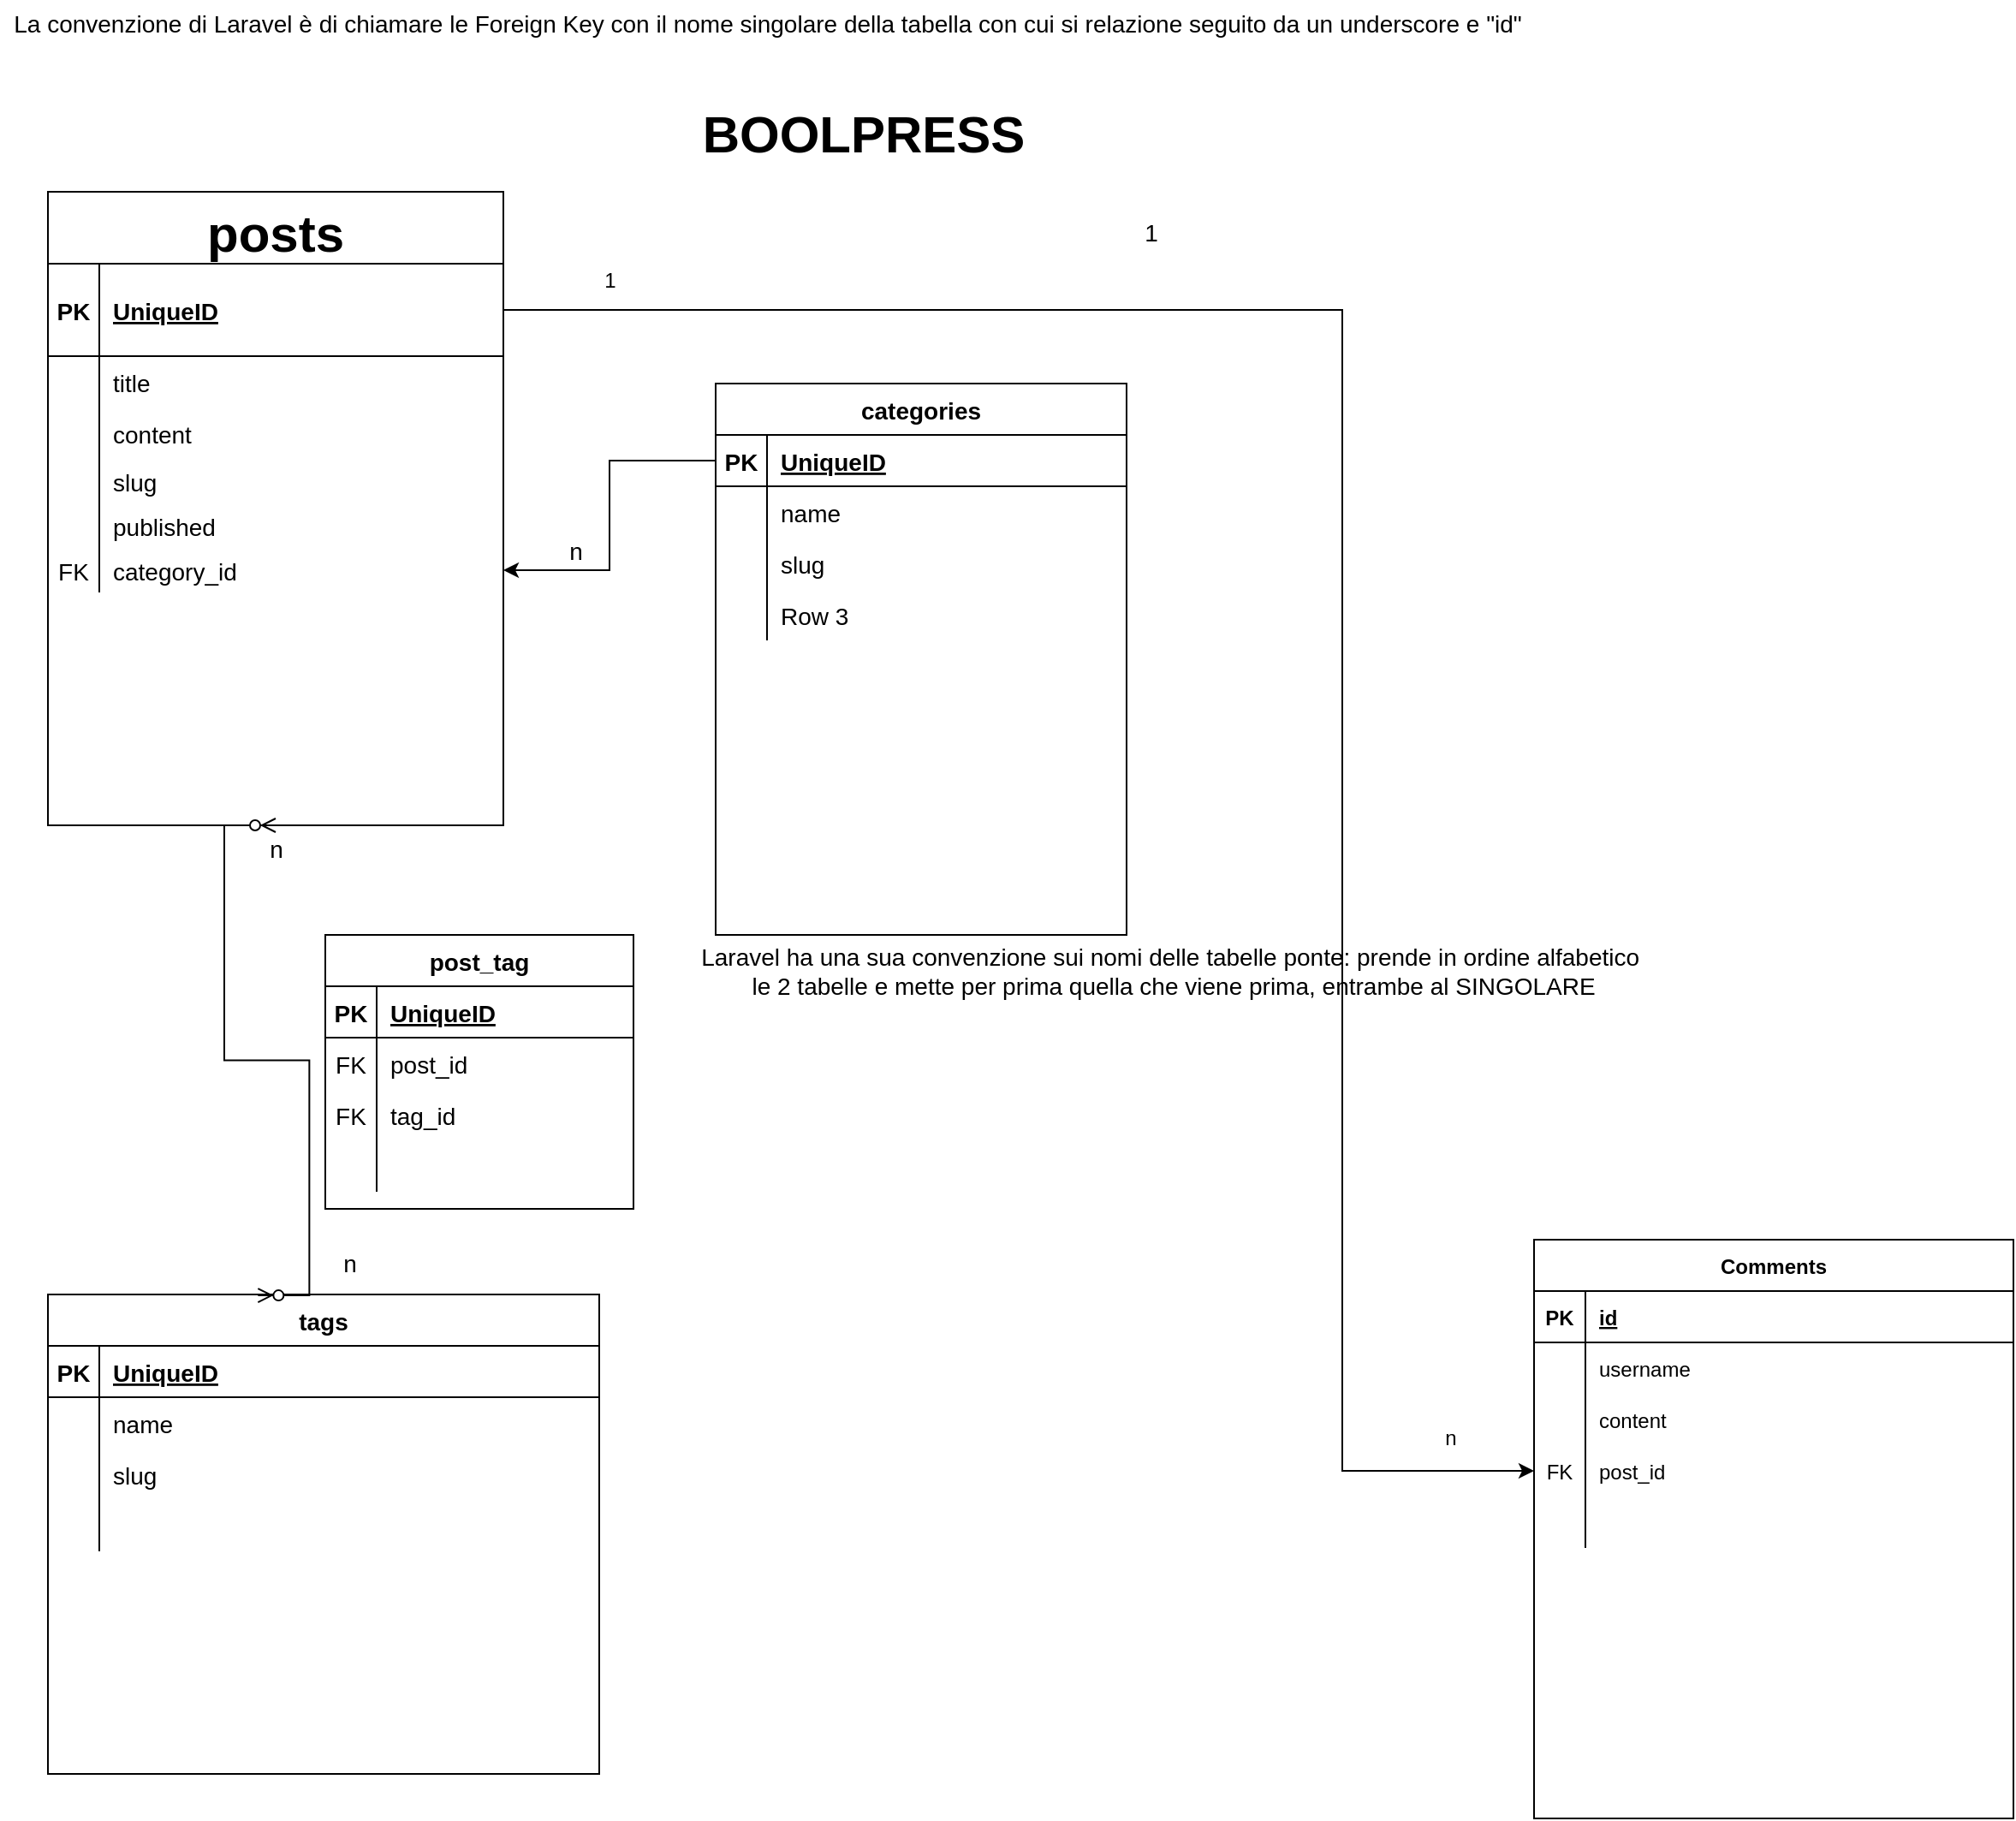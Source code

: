 <mxfile version="20.0.3" type="device"><diagram id="yJvr-P-7nFX6P37Ki4ov" name="Page-1"><mxGraphModel dx="1438" dy="921" grid="1" gridSize="14" guides="1" tooltips="1" connect="1" arrows="1" fold="1" page="0" pageScale="1" pageWidth="827" pageHeight="1169" math="0" shadow="0"><root><mxCell id="0"/><mxCell id="1" parent="0"/><mxCell id="KX_CqCpUlFL-3AsyCIn6-1" value="&lt;b&gt;&lt;font style=&quot;font-size: 30px;&quot;&gt;BOOLPRESS&lt;/font&gt;&lt;/b&gt;" style="text;html=1;align=center;verticalAlign=middle;resizable=0;points=[];autosize=1;strokeColor=none;fillColor=none;" parent="1" vertex="1"><mxGeometry x="320" y="35" width="200" height="30" as="geometry"/></mxCell><mxCell id="KX_CqCpUlFL-3AsyCIn6-15" value="posts" style="shape=table;startSize=42;container=1;collapsible=1;childLayout=tableLayout;fixedRows=1;rowLines=0;fontStyle=1;align=center;resizeLast=1;fontSize=30;" parent="1" vertex="1"><mxGeometry x="-56" y="84" width="266" height="370" as="geometry"/></mxCell><mxCell id="KX_CqCpUlFL-3AsyCIn6-16" value="" style="shape=tableRow;horizontal=0;startSize=0;swimlaneHead=0;swimlaneBody=0;fillColor=none;collapsible=0;dropTarget=0;points=[[0,0.5],[1,0.5]];portConstraint=eastwest;top=0;left=0;right=0;bottom=1;fontSize=30;" parent="KX_CqCpUlFL-3AsyCIn6-15" vertex="1"><mxGeometry y="42" width="266" height="54" as="geometry"/></mxCell><mxCell id="KX_CqCpUlFL-3AsyCIn6-17" value="PK" style="shape=partialRectangle;connectable=0;fillColor=none;top=0;left=0;bottom=0;right=0;fontStyle=1;overflow=hidden;fontSize=14;" parent="KX_CqCpUlFL-3AsyCIn6-16" vertex="1"><mxGeometry width="30" height="54" as="geometry"><mxRectangle width="30" height="54" as="alternateBounds"/></mxGeometry></mxCell><mxCell id="KX_CqCpUlFL-3AsyCIn6-18" value="UniqueID" style="shape=partialRectangle;connectable=0;fillColor=none;top=0;left=0;bottom=0;right=0;align=left;spacingLeft=6;fontStyle=5;overflow=hidden;fontSize=14;" parent="KX_CqCpUlFL-3AsyCIn6-16" vertex="1"><mxGeometry x="30" width="236" height="54" as="geometry"><mxRectangle width="236" height="54" as="alternateBounds"/></mxGeometry></mxCell><mxCell id="KX_CqCpUlFL-3AsyCIn6-19" value="" style="shape=tableRow;horizontal=0;startSize=0;swimlaneHead=0;swimlaneBody=0;fillColor=none;collapsible=0;dropTarget=0;points=[[0,0.5],[1,0.5]];portConstraint=eastwest;top=0;left=0;right=0;bottom=0;fontSize=30;" parent="KX_CqCpUlFL-3AsyCIn6-15" vertex="1"><mxGeometry y="96" width="266" height="30" as="geometry"/></mxCell><mxCell id="KX_CqCpUlFL-3AsyCIn6-20" value="" style="shape=partialRectangle;connectable=0;fillColor=none;top=0;left=0;bottom=0;right=0;editable=1;overflow=hidden;fontSize=30;" parent="KX_CqCpUlFL-3AsyCIn6-19" vertex="1"><mxGeometry width="30" height="30" as="geometry"><mxRectangle width="30" height="30" as="alternateBounds"/></mxGeometry></mxCell><mxCell id="KX_CqCpUlFL-3AsyCIn6-21" value="title" style="shape=partialRectangle;connectable=0;fillColor=none;top=0;left=0;bottom=0;right=0;align=left;spacingLeft=6;overflow=hidden;fontSize=14;" parent="KX_CqCpUlFL-3AsyCIn6-19" vertex="1"><mxGeometry x="30" width="236" height="30" as="geometry"><mxRectangle width="236" height="30" as="alternateBounds"/></mxGeometry></mxCell><mxCell id="KX_CqCpUlFL-3AsyCIn6-22" value="" style="shape=tableRow;horizontal=0;startSize=0;swimlaneHead=0;swimlaneBody=0;fillColor=none;collapsible=0;dropTarget=0;points=[[0,0.5],[1,0.5]];portConstraint=eastwest;top=0;left=0;right=0;bottom=0;fontSize=30;" parent="KX_CqCpUlFL-3AsyCIn6-15" vertex="1"><mxGeometry y="126" width="266" height="30" as="geometry"/></mxCell><mxCell id="KX_CqCpUlFL-3AsyCIn6-23" value="" style="shape=partialRectangle;connectable=0;fillColor=none;top=0;left=0;bottom=0;right=0;editable=1;overflow=hidden;fontSize=30;" parent="KX_CqCpUlFL-3AsyCIn6-22" vertex="1"><mxGeometry width="30" height="30" as="geometry"><mxRectangle width="30" height="30" as="alternateBounds"/></mxGeometry></mxCell><mxCell id="KX_CqCpUlFL-3AsyCIn6-24" value="content" style="shape=partialRectangle;connectable=0;fillColor=none;top=0;left=0;bottom=0;right=0;align=left;spacingLeft=6;overflow=hidden;fontSize=14;" parent="KX_CqCpUlFL-3AsyCIn6-22" vertex="1"><mxGeometry x="30" width="236" height="30" as="geometry"><mxRectangle width="236" height="30" as="alternateBounds"/></mxGeometry></mxCell><mxCell id="KX_CqCpUlFL-3AsyCIn6-25" value="" style="shape=tableRow;horizontal=0;startSize=0;swimlaneHead=0;swimlaneBody=0;fillColor=none;collapsible=0;dropTarget=0;points=[[0,0.5],[1,0.5]];portConstraint=eastwest;top=0;left=0;right=0;bottom=0;fontSize=30;" parent="KX_CqCpUlFL-3AsyCIn6-15" vertex="1"><mxGeometry y="156" width="266" height="26" as="geometry"/></mxCell><mxCell id="KX_CqCpUlFL-3AsyCIn6-26" value="" style="shape=partialRectangle;connectable=0;fillColor=none;top=0;left=0;bottom=0;right=0;editable=1;overflow=hidden;fontSize=30;" parent="KX_CqCpUlFL-3AsyCIn6-25" vertex="1"><mxGeometry width="30" height="26" as="geometry"><mxRectangle width="30" height="26" as="alternateBounds"/></mxGeometry></mxCell><mxCell id="KX_CqCpUlFL-3AsyCIn6-27" value="slug" style="shape=partialRectangle;connectable=0;fillColor=none;top=0;left=0;bottom=0;right=0;align=left;spacingLeft=6;overflow=hidden;fontSize=14;" parent="KX_CqCpUlFL-3AsyCIn6-25" vertex="1"><mxGeometry x="30" width="236" height="26" as="geometry"><mxRectangle width="236" height="26" as="alternateBounds"/></mxGeometry></mxCell><mxCell id="KX_CqCpUlFL-3AsyCIn6-28" value="" style="shape=tableRow;horizontal=0;startSize=0;swimlaneHead=0;swimlaneBody=0;fillColor=none;collapsible=0;dropTarget=0;points=[[0,0.5],[1,0.5]];portConstraint=eastwest;top=0;left=0;right=0;bottom=0;fontSize=30;" parent="KX_CqCpUlFL-3AsyCIn6-15" vertex="1"><mxGeometry y="182" width="266" height="26" as="geometry"/></mxCell><mxCell id="KX_CqCpUlFL-3AsyCIn6-29" value="" style="shape=partialRectangle;connectable=0;fillColor=none;top=0;left=0;bottom=0;right=0;editable=1;overflow=hidden;fontSize=14;" parent="KX_CqCpUlFL-3AsyCIn6-28" vertex="1"><mxGeometry width="30" height="26" as="geometry"><mxRectangle width="30" height="26" as="alternateBounds"/></mxGeometry></mxCell><mxCell id="KX_CqCpUlFL-3AsyCIn6-30" value="published" style="shape=partialRectangle;connectable=0;fillColor=none;top=0;left=0;bottom=0;right=0;align=left;spacingLeft=6;overflow=hidden;fontSize=14;" parent="KX_CqCpUlFL-3AsyCIn6-28" vertex="1"><mxGeometry x="30" width="236" height="26" as="geometry"><mxRectangle width="236" height="26" as="alternateBounds"/></mxGeometry></mxCell><mxCell id="KX_CqCpUlFL-3AsyCIn6-48" value="" style="shape=tableRow;horizontal=0;startSize=0;swimlaneHead=0;swimlaneBody=0;fillColor=none;collapsible=0;dropTarget=0;points=[[0,0.5],[1,0.5]];portConstraint=eastwest;top=0;left=0;right=0;bottom=0;fontSize=30;" parent="KX_CqCpUlFL-3AsyCIn6-15" vertex="1"><mxGeometry y="208" width="266" height="26" as="geometry"/></mxCell><mxCell id="KX_CqCpUlFL-3AsyCIn6-49" value="FK" style="shape=partialRectangle;connectable=0;fillColor=none;top=0;left=0;bottom=0;right=0;editable=1;overflow=hidden;fontSize=14;" parent="KX_CqCpUlFL-3AsyCIn6-48" vertex="1"><mxGeometry width="30" height="26" as="geometry"><mxRectangle width="30" height="26" as="alternateBounds"/></mxGeometry></mxCell><mxCell id="KX_CqCpUlFL-3AsyCIn6-50" value="category_id" style="shape=partialRectangle;connectable=0;fillColor=none;top=0;left=0;bottom=0;right=0;align=left;spacingLeft=6;overflow=hidden;fontSize=14;" parent="KX_CqCpUlFL-3AsyCIn6-48" vertex="1"><mxGeometry x="30" width="236" height="26" as="geometry"><mxRectangle width="236" height="26" as="alternateBounds"/></mxGeometry></mxCell><mxCell id="KX_CqCpUlFL-3AsyCIn6-31" value="categories" style="shape=table;startSize=30;container=1;collapsible=1;childLayout=tableLayout;fixedRows=1;rowLines=0;fontStyle=1;align=center;resizeLast=1;fontSize=14;" parent="1" vertex="1"><mxGeometry x="334" y="196" width="240" height="322" as="geometry"/></mxCell><mxCell id="KX_CqCpUlFL-3AsyCIn6-32" value="" style="shape=tableRow;horizontal=0;startSize=0;swimlaneHead=0;swimlaneBody=0;fillColor=none;collapsible=0;dropTarget=0;points=[[0,0.5],[1,0.5]];portConstraint=eastwest;top=0;left=0;right=0;bottom=1;fontSize=14;" parent="KX_CqCpUlFL-3AsyCIn6-31" vertex="1"><mxGeometry y="30" width="240" height="30" as="geometry"/></mxCell><mxCell id="KX_CqCpUlFL-3AsyCIn6-33" value="PK" style="shape=partialRectangle;connectable=0;fillColor=none;top=0;left=0;bottom=0;right=0;fontStyle=1;overflow=hidden;fontSize=14;" parent="KX_CqCpUlFL-3AsyCIn6-32" vertex="1"><mxGeometry width="30" height="30" as="geometry"><mxRectangle width="30" height="30" as="alternateBounds"/></mxGeometry></mxCell><mxCell id="KX_CqCpUlFL-3AsyCIn6-34" value="UniqueID" style="shape=partialRectangle;connectable=0;fillColor=none;top=0;left=0;bottom=0;right=0;align=left;spacingLeft=6;fontStyle=5;overflow=hidden;fontSize=14;" parent="KX_CqCpUlFL-3AsyCIn6-32" vertex="1"><mxGeometry x="30" width="210" height="30" as="geometry"><mxRectangle width="210" height="30" as="alternateBounds"/></mxGeometry></mxCell><mxCell id="KX_CqCpUlFL-3AsyCIn6-35" value="" style="shape=tableRow;horizontal=0;startSize=0;swimlaneHead=0;swimlaneBody=0;fillColor=none;collapsible=0;dropTarget=0;points=[[0,0.5],[1,0.5]];portConstraint=eastwest;top=0;left=0;right=0;bottom=0;fontSize=14;" parent="KX_CqCpUlFL-3AsyCIn6-31" vertex="1"><mxGeometry y="60" width="240" height="30" as="geometry"/></mxCell><mxCell id="KX_CqCpUlFL-3AsyCIn6-36" value="" style="shape=partialRectangle;connectable=0;fillColor=none;top=0;left=0;bottom=0;right=0;editable=1;overflow=hidden;fontSize=14;" parent="KX_CqCpUlFL-3AsyCIn6-35" vertex="1"><mxGeometry width="30" height="30" as="geometry"><mxRectangle width="30" height="30" as="alternateBounds"/></mxGeometry></mxCell><mxCell id="KX_CqCpUlFL-3AsyCIn6-37" value="name" style="shape=partialRectangle;connectable=0;fillColor=none;top=0;left=0;bottom=0;right=0;align=left;spacingLeft=6;overflow=hidden;fontSize=14;" parent="KX_CqCpUlFL-3AsyCIn6-35" vertex="1"><mxGeometry x="30" width="210" height="30" as="geometry"><mxRectangle width="210" height="30" as="alternateBounds"/></mxGeometry></mxCell><mxCell id="KX_CqCpUlFL-3AsyCIn6-38" value="" style="shape=tableRow;horizontal=0;startSize=0;swimlaneHead=0;swimlaneBody=0;fillColor=none;collapsible=0;dropTarget=0;points=[[0,0.5],[1,0.5]];portConstraint=eastwest;top=0;left=0;right=0;bottom=0;fontSize=14;" parent="KX_CqCpUlFL-3AsyCIn6-31" vertex="1"><mxGeometry y="90" width="240" height="30" as="geometry"/></mxCell><mxCell id="KX_CqCpUlFL-3AsyCIn6-39" value="" style="shape=partialRectangle;connectable=0;fillColor=none;top=0;left=0;bottom=0;right=0;editable=1;overflow=hidden;fontSize=14;" parent="KX_CqCpUlFL-3AsyCIn6-38" vertex="1"><mxGeometry width="30" height="30" as="geometry"><mxRectangle width="30" height="30" as="alternateBounds"/></mxGeometry></mxCell><mxCell id="KX_CqCpUlFL-3AsyCIn6-40" value="slug" style="shape=partialRectangle;connectable=0;fillColor=none;top=0;left=0;bottom=0;right=0;align=left;spacingLeft=6;overflow=hidden;fontSize=14;" parent="KX_CqCpUlFL-3AsyCIn6-38" vertex="1"><mxGeometry x="30" width="210" height="30" as="geometry"><mxRectangle width="210" height="30" as="alternateBounds"/></mxGeometry></mxCell><mxCell id="KX_CqCpUlFL-3AsyCIn6-41" value="" style="shape=tableRow;horizontal=0;startSize=0;swimlaneHead=0;swimlaneBody=0;fillColor=none;collapsible=0;dropTarget=0;points=[[0,0.5],[1,0.5]];portConstraint=eastwest;top=0;left=0;right=0;bottom=0;fontSize=14;" parent="KX_CqCpUlFL-3AsyCIn6-31" vertex="1"><mxGeometry y="120" width="240" height="30" as="geometry"/></mxCell><mxCell id="KX_CqCpUlFL-3AsyCIn6-42" value="" style="shape=partialRectangle;connectable=0;fillColor=none;top=0;left=0;bottom=0;right=0;editable=1;overflow=hidden;fontSize=14;" parent="KX_CqCpUlFL-3AsyCIn6-41" vertex="1"><mxGeometry width="30" height="30" as="geometry"><mxRectangle width="30" height="30" as="alternateBounds"/></mxGeometry></mxCell><mxCell id="KX_CqCpUlFL-3AsyCIn6-43" value="Row 3" style="shape=partialRectangle;connectable=0;fillColor=none;top=0;left=0;bottom=0;right=0;align=left;spacingLeft=6;overflow=hidden;fontSize=14;" parent="KX_CqCpUlFL-3AsyCIn6-41" vertex="1"><mxGeometry x="30" width="210" height="30" as="geometry"><mxRectangle width="210" height="30" as="alternateBounds"/></mxGeometry></mxCell><mxCell id="KX_CqCpUlFL-3AsyCIn6-44" value="La convenzione di Laravel è di chiamare le Foreign Key con il nome singolare della tabella con cui si relazione seguito da un underscore e &quot;id&quot;" style="text;html=1;align=center;verticalAlign=middle;resizable=0;points=[];autosize=1;strokeColor=none;fillColor=none;fontSize=14;" parent="1" vertex="1"><mxGeometry x="-84" y="-28" width="896" height="28" as="geometry"/></mxCell><mxCell id="KX_CqCpUlFL-3AsyCIn6-45" style="edgeStyle=orthogonalEdgeStyle;rounded=0;orthogonalLoop=1;jettySize=auto;html=1;exitX=0;exitY=0.5;exitDx=0;exitDy=0;entryX=1;entryY=0.5;entryDx=0;entryDy=0;fontSize=14;" parent="1" source="KX_CqCpUlFL-3AsyCIn6-32" target="KX_CqCpUlFL-3AsyCIn6-48" edge="1"><mxGeometry relative="1" as="geometry"/></mxCell><mxCell id="KX_CqCpUlFL-3AsyCIn6-46" value="1" style="text;html=1;align=center;verticalAlign=middle;resizable=0;points=[];autosize=1;strokeColor=none;fillColor=none;fontSize=14;" parent="1" vertex="1"><mxGeometry x="574" y="94" width="28" height="28" as="geometry"/></mxCell><mxCell id="KX_CqCpUlFL-3AsyCIn6-47" value="n" style="text;html=1;align=center;verticalAlign=middle;resizable=0;points=[];autosize=1;strokeColor=none;fillColor=none;fontSize=14;" parent="1" vertex="1"><mxGeometry x="238" y="280" width="28" height="28" as="geometry"/></mxCell><mxCell id="KX_CqCpUlFL-3AsyCIn6-51" value="tags" style="shape=table;startSize=30;container=1;collapsible=1;childLayout=tableLayout;fixedRows=1;rowLines=0;fontStyle=1;align=center;resizeLast=1;fontSize=14;" parent="1" vertex="1"><mxGeometry x="-56" y="728" width="322" height="280" as="geometry"/></mxCell><mxCell id="KX_CqCpUlFL-3AsyCIn6-52" value="" style="shape=tableRow;horizontal=0;startSize=0;swimlaneHead=0;swimlaneBody=0;fillColor=none;collapsible=0;dropTarget=0;points=[[0,0.5],[1,0.5]];portConstraint=eastwest;top=0;left=0;right=0;bottom=1;fontSize=14;" parent="KX_CqCpUlFL-3AsyCIn6-51" vertex="1"><mxGeometry y="30" width="322" height="30" as="geometry"/></mxCell><mxCell id="KX_CqCpUlFL-3AsyCIn6-53" value="PK" style="shape=partialRectangle;connectable=0;fillColor=none;top=0;left=0;bottom=0;right=0;fontStyle=1;overflow=hidden;fontSize=14;" parent="KX_CqCpUlFL-3AsyCIn6-52" vertex="1"><mxGeometry width="30" height="30" as="geometry"><mxRectangle width="30" height="30" as="alternateBounds"/></mxGeometry></mxCell><mxCell id="KX_CqCpUlFL-3AsyCIn6-54" value="UniqueID" style="shape=partialRectangle;connectable=0;fillColor=none;top=0;left=0;bottom=0;right=0;align=left;spacingLeft=6;fontStyle=5;overflow=hidden;fontSize=14;" parent="KX_CqCpUlFL-3AsyCIn6-52" vertex="1"><mxGeometry x="30" width="292" height="30" as="geometry"><mxRectangle width="292" height="30" as="alternateBounds"/></mxGeometry></mxCell><mxCell id="KX_CqCpUlFL-3AsyCIn6-55" value="" style="shape=tableRow;horizontal=0;startSize=0;swimlaneHead=0;swimlaneBody=0;fillColor=none;collapsible=0;dropTarget=0;points=[[0,0.5],[1,0.5]];portConstraint=eastwest;top=0;left=0;right=0;bottom=0;fontSize=14;" parent="KX_CqCpUlFL-3AsyCIn6-51" vertex="1"><mxGeometry y="60" width="322" height="30" as="geometry"/></mxCell><mxCell id="KX_CqCpUlFL-3AsyCIn6-56" value="" style="shape=partialRectangle;connectable=0;fillColor=none;top=0;left=0;bottom=0;right=0;editable=1;overflow=hidden;fontSize=14;" parent="KX_CqCpUlFL-3AsyCIn6-55" vertex="1"><mxGeometry width="30" height="30" as="geometry"><mxRectangle width="30" height="30" as="alternateBounds"/></mxGeometry></mxCell><mxCell id="KX_CqCpUlFL-3AsyCIn6-57" value="name" style="shape=partialRectangle;connectable=0;fillColor=none;top=0;left=0;bottom=0;right=0;align=left;spacingLeft=6;overflow=hidden;fontSize=14;" parent="KX_CqCpUlFL-3AsyCIn6-55" vertex="1"><mxGeometry x="30" width="292" height="30" as="geometry"><mxRectangle width="292" height="30" as="alternateBounds"/></mxGeometry></mxCell><mxCell id="KX_CqCpUlFL-3AsyCIn6-58" value="" style="shape=tableRow;horizontal=0;startSize=0;swimlaneHead=0;swimlaneBody=0;fillColor=none;collapsible=0;dropTarget=0;points=[[0,0.5],[1,0.5]];portConstraint=eastwest;top=0;left=0;right=0;bottom=0;fontSize=14;" parent="KX_CqCpUlFL-3AsyCIn6-51" vertex="1"><mxGeometry y="90" width="322" height="30" as="geometry"/></mxCell><mxCell id="KX_CqCpUlFL-3AsyCIn6-59" value="" style="shape=partialRectangle;connectable=0;fillColor=none;top=0;left=0;bottom=0;right=0;editable=1;overflow=hidden;fontSize=14;" parent="KX_CqCpUlFL-3AsyCIn6-58" vertex="1"><mxGeometry width="30" height="30" as="geometry"><mxRectangle width="30" height="30" as="alternateBounds"/></mxGeometry></mxCell><mxCell id="KX_CqCpUlFL-3AsyCIn6-60" value="slug" style="shape=partialRectangle;connectable=0;fillColor=none;top=0;left=0;bottom=0;right=0;align=left;spacingLeft=6;overflow=hidden;fontSize=14;" parent="KX_CqCpUlFL-3AsyCIn6-58" vertex="1"><mxGeometry x="30" width="292" height="30" as="geometry"><mxRectangle width="292" height="30" as="alternateBounds"/></mxGeometry></mxCell><mxCell id="KX_CqCpUlFL-3AsyCIn6-61" value="" style="shape=tableRow;horizontal=0;startSize=0;swimlaneHead=0;swimlaneBody=0;fillColor=none;collapsible=0;dropTarget=0;points=[[0,0.5],[1,0.5]];portConstraint=eastwest;top=0;left=0;right=0;bottom=0;fontSize=14;" parent="KX_CqCpUlFL-3AsyCIn6-51" vertex="1"><mxGeometry y="120" width="322" height="30" as="geometry"/></mxCell><mxCell id="KX_CqCpUlFL-3AsyCIn6-62" value="" style="shape=partialRectangle;connectable=0;fillColor=none;top=0;left=0;bottom=0;right=0;editable=1;overflow=hidden;fontSize=14;" parent="KX_CqCpUlFL-3AsyCIn6-61" vertex="1"><mxGeometry width="30" height="30" as="geometry"><mxRectangle width="30" height="30" as="alternateBounds"/></mxGeometry></mxCell><mxCell id="KX_CqCpUlFL-3AsyCIn6-63" value="" style="shape=partialRectangle;connectable=0;fillColor=none;top=0;left=0;bottom=0;right=0;align=left;spacingLeft=6;overflow=hidden;fontSize=14;" parent="KX_CqCpUlFL-3AsyCIn6-61" vertex="1"><mxGeometry x="30" width="292" height="30" as="geometry"><mxRectangle width="292" height="30" as="alternateBounds"/></mxGeometry></mxCell><mxCell id="KX_CqCpUlFL-3AsyCIn6-65" value="n" style="text;html=1;align=center;verticalAlign=middle;resizable=0;points=[];autosize=1;strokeColor=none;fillColor=none;fontSize=14;" parent="1" vertex="1"><mxGeometry x="63" y="454" width="28" height="28" as="geometry"/></mxCell><mxCell id="KX_CqCpUlFL-3AsyCIn6-66" value="n" style="text;html=1;align=center;verticalAlign=middle;resizable=0;points=[];autosize=1;strokeColor=none;fillColor=none;fontSize=14;" parent="1" vertex="1"><mxGeometry x="106" y="696" width="28" height="28" as="geometry"/></mxCell><mxCell id="KX_CqCpUlFL-3AsyCIn6-67" value="post_tag" style="shape=table;startSize=30;container=1;collapsible=1;childLayout=tableLayout;fixedRows=1;rowLines=0;fontStyle=1;align=center;resizeLast=1;fontSize=14;" parent="1" vertex="1"><mxGeometry x="106" y="518" width="180" height="160" as="geometry"/></mxCell><mxCell id="KX_CqCpUlFL-3AsyCIn6-68" value="" style="shape=tableRow;horizontal=0;startSize=0;swimlaneHead=0;swimlaneBody=0;fillColor=none;collapsible=0;dropTarget=0;points=[[0,0.5],[1,0.5]];portConstraint=eastwest;top=0;left=0;right=0;bottom=1;fontSize=14;" parent="KX_CqCpUlFL-3AsyCIn6-67" vertex="1"><mxGeometry y="30" width="180" height="30" as="geometry"/></mxCell><mxCell id="KX_CqCpUlFL-3AsyCIn6-69" value="PK" style="shape=partialRectangle;connectable=0;fillColor=none;top=0;left=0;bottom=0;right=0;fontStyle=1;overflow=hidden;fontSize=14;" parent="KX_CqCpUlFL-3AsyCIn6-68" vertex="1"><mxGeometry width="30" height="30" as="geometry"><mxRectangle width="30" height="30" as="alternateBounds"/></mxGeometry></mxCell><mxCell id="KX_CqCpUlFL-3AsyCIn6-70" value="UniqueID" style="shape=partialRectangle;connectable=0;fillColor=none;top=0;left=0;bottom=0;right=0;align=left;spacingLeft=6;fontStyle=5;overflow=hidden;fontSize=14;" parent="KX_CqCpUlFL-3AsyCIn6-68" vertex="1"><mxGeometry x="30" width="150" height="30" as="geometry"><mxRectangle width="150" height="30" as="alternateBounds"/></mxGeometry></mxCell><mxCell id="KX_CqCpUlFL-3AsyCIn6-71" value="" style="shape=tableRow;horizontal=0;startSize=0;swimlaneHead=0;swimlaneBody=0;fillColor=none;collapsible=0;dropTarget=0;points=[[0,0.5],[1,0.5]];portConstraint=eastwest;top=0;left=0;right=0;bottom=0;fontSize=14;" parent="KX_CqCpUlFL-3AsyCIn6-67" vertex="1"><mxGeometry y="60" width="180" height="30" as="geometry"/></mxCell><mxCell id="KX_CqCpUlFL-3AsyCIn6-72" value="FK" style="shape=partialRectangle;connectable=0;fillColor=none;top=0;left=0;bottom=0;right=0;editable=1;overflow=hidden;fontSize=14;" parent="KX_CqCpUlFL-3AsyCIn6-71" vertex="1"><mxGeometry width="30" height="30" as="geometry"><mxRectangle width="30" height="30" as="alternateBounds"/></mxGeometry></mxCell><mxCell id="KX_CqCpUlFL-3AsyCIn6-73" value="post_id" style="shape=partialRectangle;connectable=0;fillColor=none;top=0;left=0;bottom=0;right=0;align=left;spacingLeft=6;overflow=hidden;fontSize=14;" parent="KX_CqCpUlFL-3AsyCIn6-71" vertex="1"><mxGeometry x="30" width="150" height="30" as="geometry"><mxRectangle width="150" height="30" as="alternateBounds"/></mxGeometry></mxCell><mxCell id="KX_CqCpUlFL-3AsyCIn6-74" value="" style="shape=tableRow;horizontal=0;startSize=0;swimlaneHead=0;swimlaneBody=0;fillColor=none;collapsible=0;dropTarget=0;points=[[0,0.5],[1,0.5]];portConstraint=eastwest;top=0;left=0;right=0;bottom=0;fontSize=14;" parent="KX_CqCpUlFL-3AsyCIn6-67" vertex="1"><mxGeometry y="90" width="180" height="30" as="geometry"/></mxCell><mxCell id="KX_CqCpUlFL-3AsyCIn6-75" value="FK" style="shape=partialRectangle;connectable=0;fillColor=none;top=0;left=0;bottom=0;right=0;editable=1;overflow=hidden;fontSize=14;" parent="KX_CqCpUlFL-3AsyCIn6-74" vertex="1"><mxGeometry width="30" height="30" as="geometry"><mxRectangle width="30" height="30" as="alternateBounds"/></mxGeometry></mxCell><mxCell id="KX_CqCpUlFL-3AsyCIn6-76" value="tag_id" style="shape=partialRectangle;connectable=0;fillColor=none;top=0;left=0;bottom=0;right=0;align=left;spacingLeft=6;overflow=hidden;fontSize=14;" parent="KX_CqCpUlFL-3AsyCIn6-74" vertex="1"><mxGeometry x="30" width="150" height="30" as="geometry"><mxRectangle width="150" height="30" as="alternateBounds"/></mxGeometry></mxCell><mxCell id="KX_CqCpUlFL-3AsyCIn6-77" value="" style="shape=tableRow;horizontal=0;startSize=0;swimlaneHead=0;swimlaneBody=0;fillColor=none;collapsible=0;dropTarget=0;points=[[0,0.5],[1,0.5]];portConstraint=eastwest;top=0;left=0;right=0;bottom=0;fontSize=14;" parent="KX_CqCpUlFL-3AsyCIn6-67" vertex="1"><mxGeometry y="120" width="180" height="30" as="geometry"/></mxCell><mxCell id="KX_CqCpUlFL-3AsyCIn6-78" value="" style="shape=partialRectangle;connectable=0;fillColor=none;top=0;left=0;bottom=0;right=0;editable=1;overflow=hidden;fontSize=14;" parent="KX_CqCpUlFL-3AsyCIn6-77" vertex="1"><mxGeometry width="30" height="30" as="geometry"><mxRectangle width="30" height="30" as="alternateBounds"/></mxGeometry></mxCell><mxCell id="KX_CqCpUlFL-3AsyCIn6-79" value="" style="shape=partialRectangle;connectable=0;fillColor=none;top=0;left=0;bottom=0;right=0;align=left;spacingLeft=6;overflow=hidden;fontSize=14;" parent="KX_CqCpUlFL-3AsyCIn6-77" vertex="1"><mxGeometry x="30" width="150" height="30" as="geometry"><mxRectangle width="150" height="30" as="alternateBounds"/></mxGeometry></mxCell><mxCell id="KX_CqCpUlFL-3AsyCIn6-80" value="Laravel ha una sua convenzione sui nomi delle tabelle ponte: prende in ordine alfabetico&amp;nbsp;&lt;br&gt;le 2 tabelle e mette per prima quella che viene prima, entrambe al SINGOLARE" style="text;html=1;align=center;verticalAlign=middle;resizable=0;points=[];autosize=1;strokeColor=none;fillColor=none;fontSize=14;" parent="1" vertex="1"><mxGeometry x="314" y="518" width="574" height="42" as="geometry"/></mxCell><mxCell id="KX_CqCpUlFL-3AsyCIn6-81" value="" style="edgeStyle=entityRelationEdgeStyle;fontSize=12;html=1;endArrow=ERzeroToMany;endFill=1;startArrow=ERzeroToMany;rounded=0;entryX=0.5;entryY=1;entryDx=0;entryDy=0;exitX=0.381;exitY=0.002;exitDx=0;exitDy=0;exitPerimeter=0;" parent="1" source="KX_CqCpUlFL-3AsyCIn6-51" target="KX_CqCpUlFL-3AsyCIn6-15" edge="1"><mxGeometry width="100" height="100" relative="1" as="geometry"><mxPoint x="-56" y="744" as="sourcePoint"/><mxPoint x="44" y="644" as="targetPoint"/></mxGeometry></mxCell><mxCell id="wncQmhhpz3_63SUozp3D-1" value="Comments" style="shape=table;startSize=30;container=1;collapsible=1;childLayout=tableLayout;fixedRows=1;rowLines=0;fontStyle=1;align=center;resizeLast=1;" parent="1" vertex="1"><mxGeometry x="812" y="696" width="280" height="338" as="geometry"/></mxCell><mxCell id="wncQmhhpz3_63SUozp3D-2" value="" style="shape=tableRow;horizontal=0;startSize=0;swimlaneHead=0;swimlaneBody=0;fillColor=none;collapsible=0;dropTarget=0;points=[[0,0.5],[1,0.5]];portConstraint=eastwest;top=0;left=0;right=0;bottom=1;" parent="wncQmhhpz3_63SUozp3D-1" vertex="1"><mxGeometry y="30" width="280" height="30" as="geometry"/></mxCell><mxCell id="wncQmhhpz3_63SUozp3D-3" value="PK" style="shape=partialRectangle;connectable=0;fillColor=none;top=0;left=0;bottom=0;right=0;fontStyle=1;overflow=hidden;" parent="wncQmhhpz3_63SUozp3D-2" vertex="1"><mxGeometry width="30" height="30" as="geometry"><mxRectangle width="30" height="30" as="alternateBounds"/></mxGeometry></mxCell><mxCell id="wncQmhhpz3_63SUozp3D-4" value="id" style="shape=partialRectangle;connectable=0;fillColor=none;top=0;left=0;bottom=0;right=0;align=left;spacingLeft=6;fontStyle=5;overflow=hidden;" parent="wncQmhhpz3_63SUozp3D-2" vertex="1"><mxGeometry x="30" width="250" height="30" as="geometry"><mxRectangle width="250" height="30" as="alternateBounds"/></mxGeometry></mxCell><mxCell id="wncQmhhpz3_63SUozp3D-5" value="" style="shape=tableRow;horizontal=0;startSize=0;swimlaneHead=0;swimlaneBody=0;fillColor=none;collapsible=0;dropTarget=0;points=[[0,0.5],[1,0.5]];portConstraint=eastwest;top=0;left=0;right=0;bottom=0;" parent="wncQmhhpz3_63SUozp3D-1" vertex="1"><mxGeometry y="60" width="280" height="30" as="geometry"/></mxCell><mxCell id="wncQmhhpz3_63SUozp3D-6" value="" style="shape=partialRectangle;connectable=0;fillColor=none;top=0;left=0;bottom=0;right=0;editable=1;overflow=hidden;" parent="wncQmhhpz3_63SUozp3D-5" vertex="1"><mxGeometry width="30" height="30" as="geometry"><mxRectangle width="30" height="30" as="alternateBounds"/></mxGeometry></mxCell><mxCell id="wncQmhhpz3_63SUozp3D-7" value="username" style="shape=partialRectangle;connectable=0;fillColor=none;top=0;left=0;bottom=0;right=0;align=left;spacingLeft=6;overflow=hidden;" parent="wncQmhhpz3_63SUozp3D-5" vertex="1"><mxGeometry x="30" width="250" height="30" as="geometry"><mxRectangle width="250" height="30" as="alternateBounds"/></mxGeometry></mxCell><mxCell id="wncQmhhpz3_63SUozp3D-8" value="" style="shape=tableRow;horizontal=0;startSize=0;swimlaneHead=0;swimlaneBody=0;fillColor=none;collapsible=0;dropTarget=0;points=[[0,0.5],[1,0.5]];portConstraint=eastwest;top=0;left=0;right=0;bottom=0;" parent="wncQmhhpz3_63SUozp3D-1" vertex="1"><mxGeometry y="90" width="280" height="30" as="geometry"/></mxCell><mxCell id="wncQmhhpz3_63SUozp3D-9" value="" style="shape=partialRectangle;connectable=0;fillColor=none;top=0;left=0;bottom=0;right=0;editable=1;overflow=hidden;" parent="wncQmhhpz3_63SUozp3D-8" vertex="1"><mxGeometry width="30" height="30" as="geometry"><mxRectangle width="30" height="30" as="alternateBounds"/></mxGeometry></mxCell><mxCell id="wncQmhhpz3_63SUozp3D-10" value="content" style="shape=partialRectangle;connectable=0;fillColor=none;top=0;left=0;bottom=0;right=0;align=left;spacingLeft=6;overflow=hidden;" parent="wncQmhhpz3_63SUozp3D-8" vertex="1"><mxGeometry x="30" width="250" height="30" as="geometry"><mxRectangle width="250" height="30" as="alternateBounds"/></mxGeometry></mxCell><mxCell id="wncQmhhpz3_63SUozp3D-11" value="" style="shape=tableRow;horizontal=0;startSize=0;swimlaneHead=0;swimlaneBody=0;fillColor=none;collapsible=0;dropTarget=0;points=[[0,0.5],[1,0.5]];portConstraint=eastwest;top=0;left=0;right=0;bottom=0;" parent="wncQmhhpz3_63SUozp3D-1" vertex="1"><mxGeometry y="120" width="280" height="30" as="geometry"/></mxCell><mxCell id="wncQmhhpz3_63SUozp3D-12" value="FK" style="shape=partialRectangle;connectable=0;fillColor=none;top=0;left=0;bottom=0;right=0;editable=1;overflow=hidden;" parent="wncQmhhpz3_63SUozp3D-11" vertex="1"><mxGeometry width="30" height="30" as="geometry"><mxRectangle width="30" height="30" as="alternateBounds"/></mxGeometry></mxCell><mxCell id="wncQmhhpz3_63SUozp3D-13" value="post_id" style="shape=partialRectangle;connectable=0;fillColor=none;top=0;left=0;bottom=0;right=0;align=left;spacingLeft=6;overflow=hidden;" parent="wncQmhhpz3_63SUozp3D-11" vertex="1"><mxGeometry x="30" width="250" height="30" as="geometry"><mxRectangle width="250" height="30" as="alternateBounds"/></mxGeometry></mxCell><mxCell id="wncQmhhpz3_63SUozp3D-18" value="" style="shape=tableRow;horizontal=0;startSize=0;swimlaneHead=0;swimlaneBody=0;fillColor=none;collapsible=0;dropTarget=0;points=[[0,0.5],[1,0.5]];portConstraint=eastwest;top=0;left=0;right=0;bottom=0;" parent="wncQmhhpz3_63SUozp3D-1" vertex="1"><mxGeometry y="150" width="280" height="30" as="geometry"/></mxCell><mxCell id="wncQmhhpz3_63SUozp3D-19" value="" style="shape=partialRectangle;connectable=0;fillColor=none;top=0;left=0;bottom=0;right=0;editable=1;overflow=hidden;" parent="wncQmhhpz3_63SUozp3D-18" vertex="1"><mxGeometry width="30" height="30" as="geometry"><mxRectangle width="30" height="30" as="alternateBounds"/></mxGeometry></mxCell><mxCell id="wncQmhhpz3_63SUozp3D-20" value="" style="shape=partialRectangle;connectable=0;fillColor=none;top=0;left=0;bottom=0;right=0;align=left;spacingLeft=6;overflow=hidden;" parent="wncQmhhpz3_63SUozp3D-18" vertex="1"><mxGeometry x="30" width="250" height="30" as="geometry"><mxRectangle width="250" height="30" as="alternateBounds"/></mxGeometry></mxCell><mxCell id="wncQmhhpz3_63SUozp3D-14" value="" style="edgeStyle=orthogonalEdgeStyle;rounded=0;orthogonalLoop=1;jettySize=auto;html=1;" parent="1" source="KX_CqCpUlFL-3AsyCIn6-16" target="wncQmhhpz3_63SUozp3D-11" edge="1"><mxGeometry relative="1" as="geometry"><mxPoint x="686" y="686" as="targetPoint"/><Array as="points"><mxPoint x="700" y="153"/><mxPoint x="700" y="831"/></Array></mxGeometry></mxCell><mxCell id="wncQmhhpz3_63SUozp3D-15" value="1" style="text;html=1;align=center;verticalAlign=middle;resizable=0;points=[];autosize=1;strokeColor=none;fillColor=none;" parent="1" vertex="1"><mxGeometry x="251" y="122" width="42" height="28" as="geometry"/></mxCell><mxCell id="wncQmhhpz3_63SUozp3D-17" value="n" style="text;html=1;align=center;verticalAlign=middle;resizable=0;points=[];autosize=1;strokeColor=none;fillColor=none;" parent="1" vertex="1"><mxGeometry x="742" y="798" width="42" height="28" as="geometry"/></mxCell></root></mxGraphModel></diagram></mxfile>